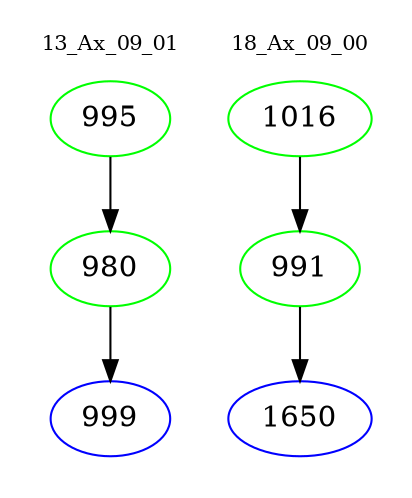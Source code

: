 digraph{
subgraph cluster_0 {
color = white
label = "13_Ax_09_01";
fontsize=10;
T0_995 [label="995", color="green"]
T0_995 -> T0_980 [color="black"]
T0_980 [label="980", color="green"]
T0_980 -> T0_999 [color="black"]
T0_999 [label="999", color="blue"]
}
subgraph cluster_1 {
color = white
label = "18_Ax_09_00";
fontsize=10;
T1_1016 [label="1016", color="green"]
T1_1016 -> T1_991 [color="black"]
T1_991 [label="991", color="green"]
T1_991 -> T1_1650 [color="black"]
T1_1650 [label="1650", color="blue"]
}
}
